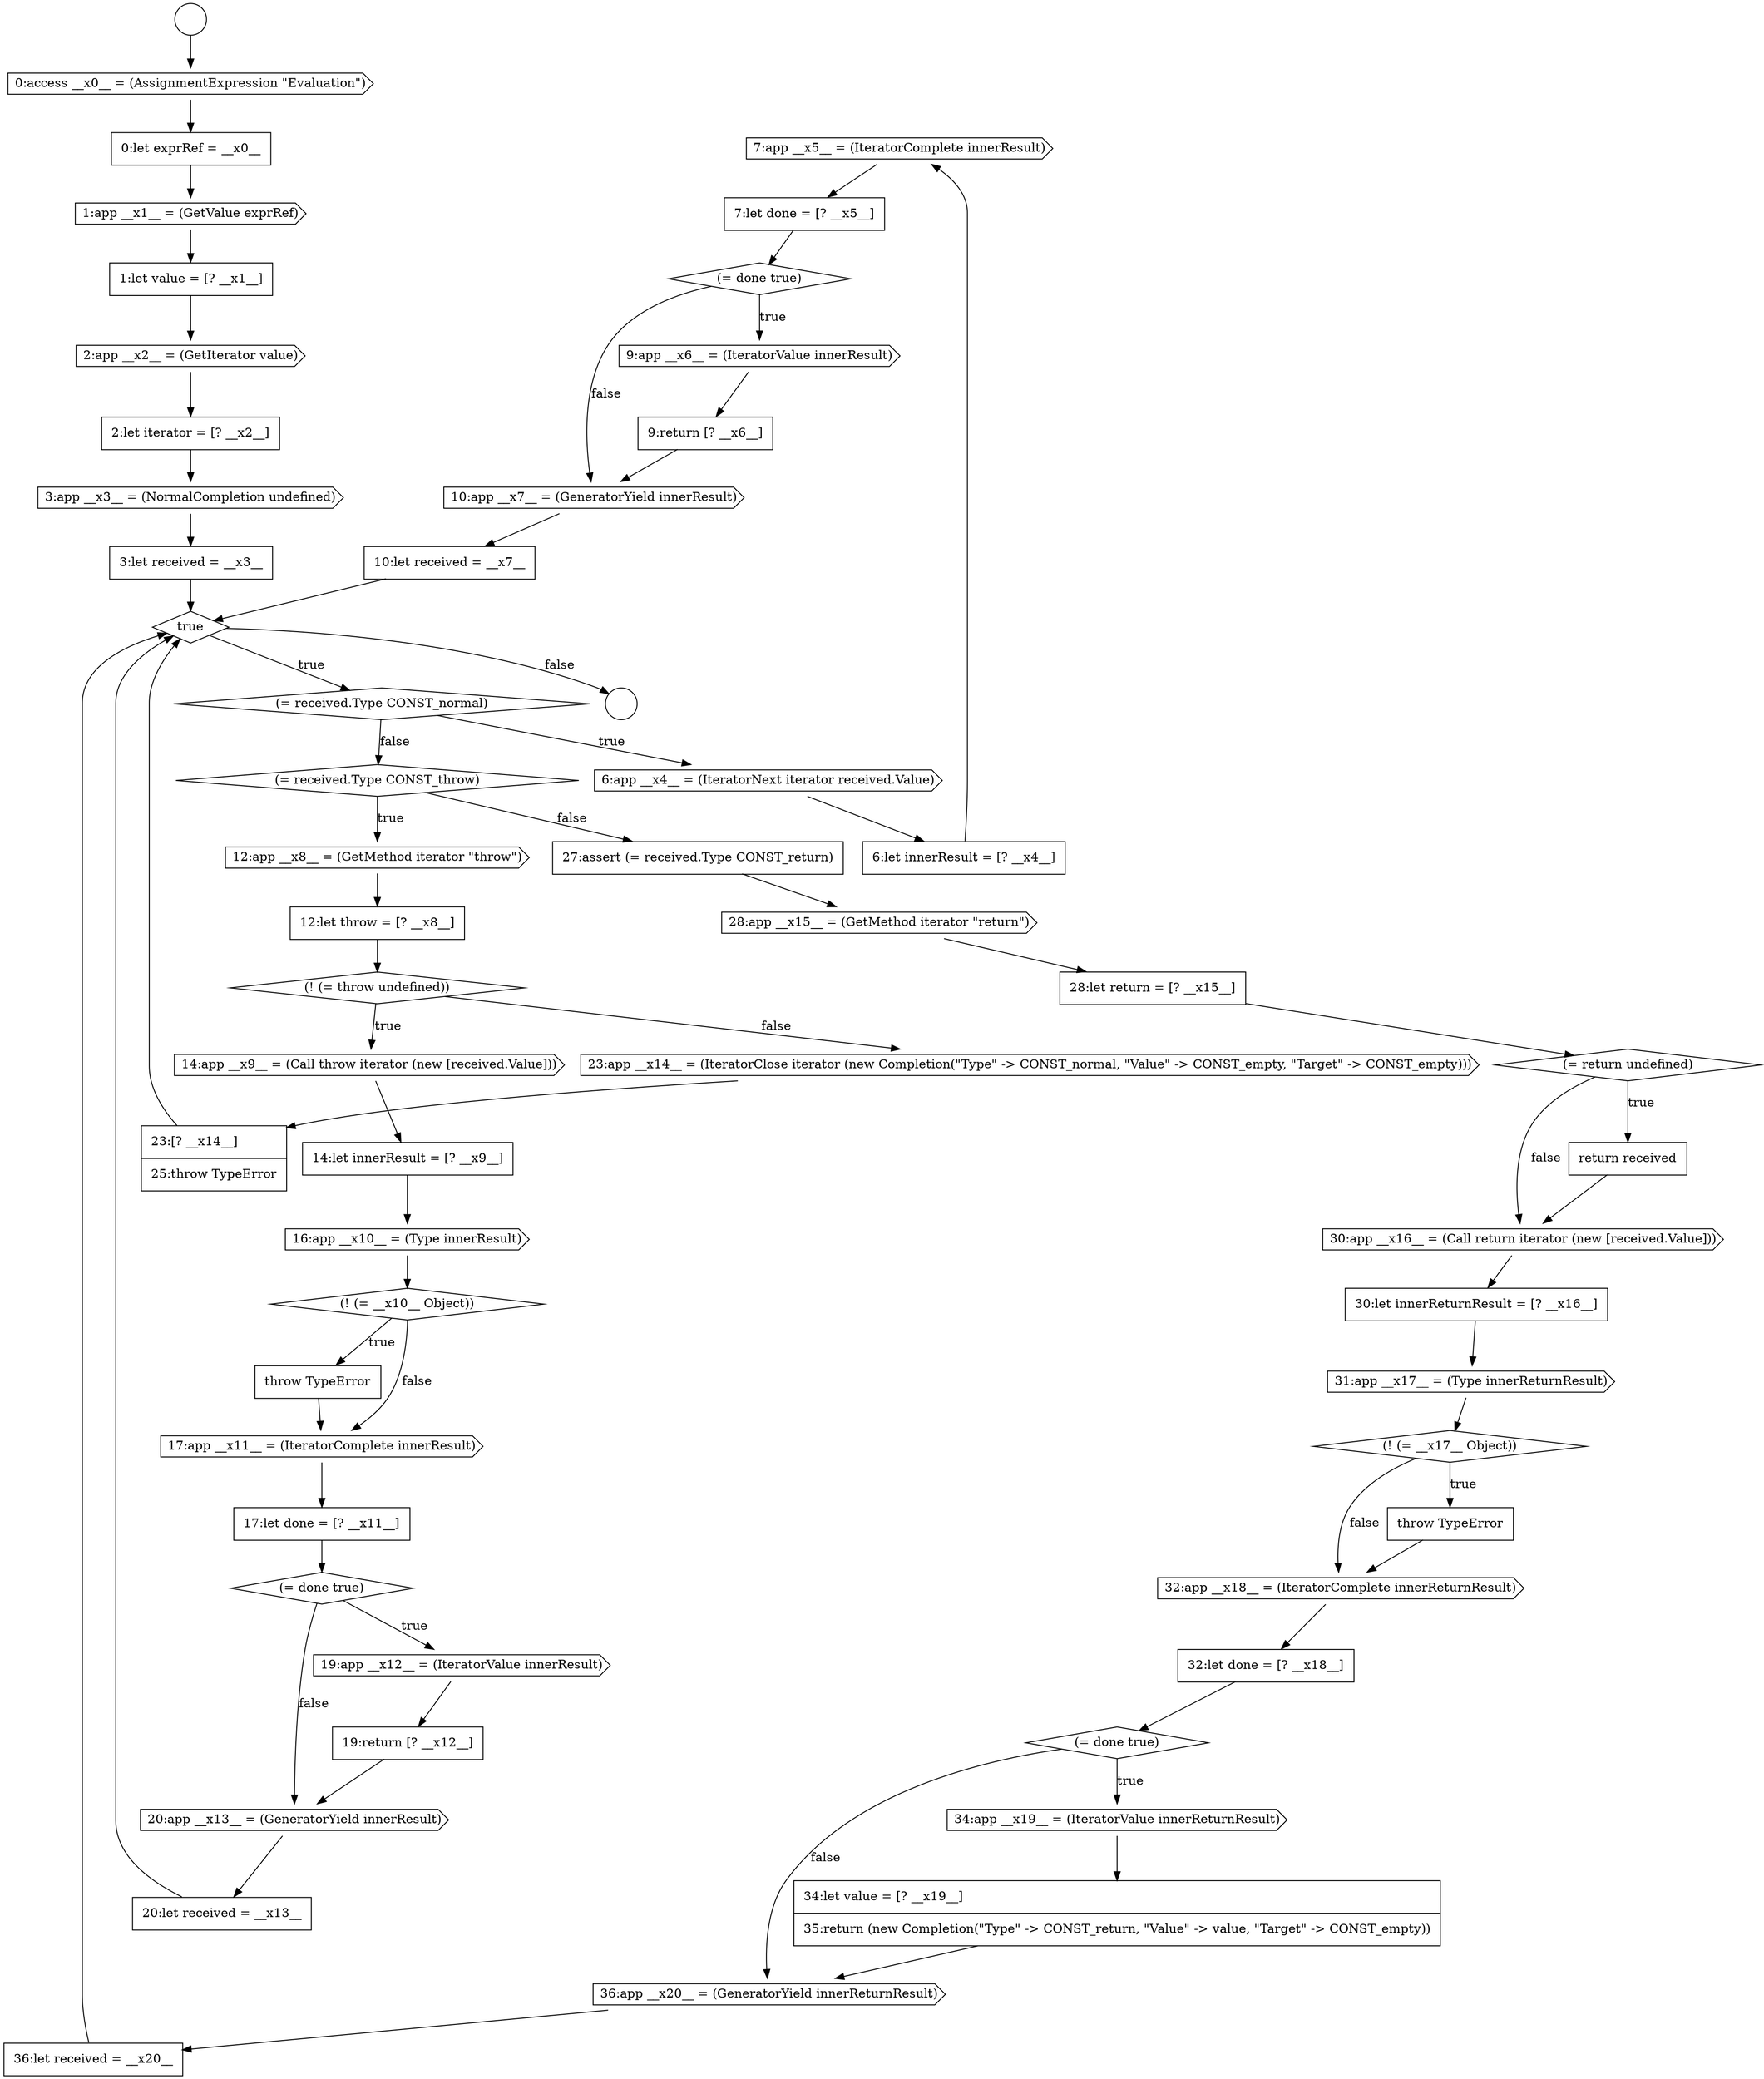 digraph {
  node8271 [shape=cds, label=<<font color="black">7:app __x5__ = (IteratorComplete innerResult)</font>> color="black" fillcolor="white" style=filled]
  node8284 [shape=cds, label=<<font color="black">16:app __x10__ = (Type innerResult)</font>> color="black" fillcolor="white" style=filled]
  node8302 [shape=none, margin=0, label=<<font color="black">
    <table border="0" cellborder="1" cellspacing="0" cellpadding="10">
      <tr><td align="left">30:let innerReturnResult = [? __x16__]</td></tr>
    </table>
  </font>> color="black" fillcolor="white" style=filled]
  node8265 [shape=cds, label=<<font color="black">3:app __x3__ = (NormalCompletion undefined)</font>> color="black" fillcolor="white" style=filled]
  node8259 [shape=cds, label=<<font color="black">0:access __x0__ = (AssignmentExpression &quot;Evaluation&quot;)</font>> color="black" fillcolor="white" style=filled]
  node8281 [shape=diamond, label=<<font color="black">(! (= throw undefined))</font>> color="black" fillcolor="white" style=filled]
  node8299 [shape=diamond, label=<<font color="black">(= return undefined)</font>> color="black" fillcolor="white" style=filled]
  node8292 [shape=cds, label=<<font color="black">20:app __x13__ = (GeneratorYield innerResult)</font>> color="black" fillcolor="white" style=filled]
  node8305 [shape=none, margin=0, label=<<font color="black">
    <table border="0" cellborder="1" cellspacing="0" cellpadding="10">
      <tr><td align="left">throw TypeError</td></tr>
    </table>
  </font>> color="black" fillcolor="white" style=filled]
  node8288 [shape=none, margin=0, label=<<font color="black">
    <table border="0" cellborder="1" cellspacing="0" cellpadding="10">
      <tr><td align="left">17:let done = [? __x11__]</td></tr>
    </table>
  </font>> color="black" fillcolor="white" style=filled]
  node8283 [shape=none, margin=0, label=<<font color="black">
    <table border="0" cellborder="1" cellspacing="0" cellpadding="10">
      <tr><td align="left">14:let innerResult = [? __x9__]</td></tr>
    </table>
  </font>> color="black" fillcolor="white" style=filled]
  node8266 [shape=none, margin=0, label=<<font color="black">
    <table border="0" cellborder="1" cellspacing="0" cellpadding="10">
      <tr><td align="left">3:let received = __x3__</td></tr>
    </table>
  </font>> color="black" fillcolor="white" style=filled]
  node8298 [shape=none, margin=0, label=<<font color="black">
    <table border="0" cellborder="1" cellspacing="0" cellpadding="10">
      <tr><td align="left">28:let return = [? __x15__]</td></tr>
    </table>
  </font>> color="black" fillcolor="white" style=filled]
  node8303 [shape=cds, label=<<font color="black">31:app __x17__ = (Type innerReturnResult)</font>> color="black" fillcolor="white" style=filled]
  node8257 [shape=circle label=" " color="black" fillcolor="white" style=filled]
  node8278 [shape=diamond, label=<<font color="black">(= received.Type CONST_throw)</font>> color="black" fillcolor="white" style=filled]
  node8310 [shape=none, margin=0, label=<<font color="black">
    <table border="0" cellborder="1" cellspacing="0" cellpadding="10">
      <tr><td align="left">34:let value = [? __x19__]</td></tr>
      <tr><td align="left">35:return (new Completion(&quot;Type&quot; -&gt; CONST_return, &quot;Value&quot; -&gt; value, &quot;Target&quot; -&gt; CONST_empty))</td></tr>
    </table>
  </font>> color="black" fillcolor="white" style=filled]
  node8293 [shape=none, margin=0, label=<<font color="black">
    <table border="0" cellborder="1" cellspacing="0" cellpadding="10">
      <tr><td align="left">20:let received = __x13__</td></tr>
    </table>
  </font>> color="black" fillcolor="white" style=filled]
  node8274 [shape=cds, label=<<font color="black">9:app __x6__ = (IteratorValue innerResult)</font>> color="black" fillcolor="white" style=filled]
  node8261 [shape=cds, label=<<font color="black">1:app __x1__ = (GetValue exprRef)</font>> color="black" fillcolor="white" style=filled]
  node8306 [shape=cds, label=<<font color="black">32:app __x18__ = (IteratorComplete innerReturnResult)</font>> color="black" fillcolor="white" style=filled]
  node8289 [shape=diamond, label=<<font color="black">(= done true)</font>> color="black" fillcolor="white" style=filled]
  node8270 [shape=none, margin=0, label=<<font color="black">
    <table border="0" cellborder="1" cellspacing="0" cellpadding="10">
      <tr><td align="left">6:let innerResult = [? __x4__]</td></tr>
    </table>
  </font>> color="black" fillcolor="white" style=filled]
  node8287 [shape=cds, label=<<font color="black">17:app __x11__ = (IteratorComplete innerResult)</font>> color="black" fillcolor="white" style=filled]
  node8297 [shape=cds, label=<<font color="black">28:app __x15__ = (GetMethod iterator &quot;return&quot;)</font>> color="black" fillcolor="white" style=filled]
  node8282 [shape=cds, label=<<font color="black">14:app __x9__ = (Call throw iterator (new [received.Value]))</font>> color="black" fillcolor="white" style=filled]
  node8258 [shape=circle label=" " color="black" fillcolor="white" style=filled]
  node8275 [shape=none, margin=0, label=<<font color="black">
    <table border="0" cellborder="1" cellspacing="0" cellpadding="10">
      <tr><td align="left">9:return [? __x6__]</td></tr>
    </table>
  </font>> color="black" fillcolor="white" style=filled]
  node8294 [shape=cds, label=<<font color="black">23:app __x14__ = (IteratorClose iterator (new Completion(&quot;Type&quot; -&gt; CONST_normal, &quot;Value&quot; -&gt; CONST_empty, &quot;Target&quot; -&gt; CONST_empty)))</font>> color="black" fillcolor="white" style=filled]
  node8307 [shape=none, margin=0, label=<<font color="black">
    <table border="0" cellborder="1" cellspacing="0" cellpadding="10">
      <tr><td align="left">32:let done = [? __x18__]</td></tr>
    </table>
  </font>> color="black" fillcolor="white" style=filled]
  node8279 [shape=cds, label=<<font color="black">12:app __x8__ = (GetMethod iterator &quot;throw&quot;)</font>> color="black" fillcolor="white" style=filled]
  node8262 [shape=none, margin=0, label=<<font color="black">
    <table border="0" cellborder="1" cellspacing="0" cellpadding="10">
      <tr><td align="left">1:let value = [? __x1__]</td></tr>
    </table>
  </font>> color="black" fillcolor="white" style=filled]
  node8290 [shape=cds, label=<<font color="black">19:app __x12__ = (IteratorValue innerResult)</font>> color="black" fillcolor="white" style=filled]
  node8311 [shape=cds, label=<<font color="black">36:app __x20__ = (GeneratorYield innerReturnResult)</font>> color="black" fillcolor="white" style=filled]
  node8286 [shape=none, margin=0, label=<<font color="black">
    <table border="0" cellborder="1" cellspacing="0" cellpadding="10">
      <tr><td align="left">throw TypeError</td></tr>
    </table>
  </font>> color="black" fillcolor="white" style=filled]
  node8300 [shape=none, margin=0, label=<<font color="black">
    <table border="0" cellborder="1" cellspacing="0" cellpadding="10">
      <tr><td align="left">return received</td></tr>
    </table>
  </font>> color="black" fillcolor="white" style=filled]
  node8301 [shape=cds, label=<<font color="black">30:app __x16__ = (Call return iterator (new [received.Value]))</font>> color="black" fillcolor="white" style=filled]
  node8276 [shape=cds, label=<<font color="black">10:app __x7__ = (GeneratorYield innerResult)</font>> color="black" fillcolor="white" style=filled]
  node8269 [shape=cds, label=<<font color="black">6:app __x4__ = (IteratorNext iterator received.Value)</font>> color="black" fillcolor="white" style=filled]
  node8280 [shape=none, margin=0, label=<<font color="black">
    <table border="0" cellborder="1" cellspacing="0" cellpadding="10">
      <tr><td align="left">12:let throw = [? __x8__]</td></tr>
    </table>
  </font>> color="black" fillcolor="white" style=filled]
  node8308 [shape=diamond, label=<<font color="black">(= done true)</font>> color="black" fillcolor="white" style=filled]
  node8291 [shape=none, margin=0, label=<<font color="black">
    <table border="0" cellborder="1" cellspacing="0" cellpadding="10">
      <tr><td align="left">19:return [? __x12__]</td></tr>
    </table>
  </font>> color="black" fillcolor="white" style=filled]
  node8263 [shape=cds, label=<<font color="black">2:app __x2__ = (GetIterator value)</font>> color="black" fillcolor="white" style=filled]
  node8312 [shape=none, margin=0, label=<<font color="black">
    <table border="0" cellborder="1" cellspacing="0" cellpadding="10">
      <tr><td align="left">36:let received = __x20__</td></tr>
    </table>
  </font>> color="black" fillcolor="white" style=filled]
  node8295 [shape=none, margin=0, label=<<font color="black">
    <table border="0" cellborder="1" cellspacing="0" cellpadding="10">
      <tr><td align="left">23:[? __x14__]</td></tr>
      <tr><td align="left">25:throw TypeError</td></tr>
    </table>
  </font>> color="black" fillcolor="white" style=filled]
  node8260 [shape=none, margin=0, label=<<font color="black">
    <table border="0" cellborder="1" cellspacing="0" cellpadding="10">
      <tr><td align="left">0:let exprRef = __x0__</td></tr>
    </table>
  </font>> color="black" fillcolor="white" style=filled]
  node8285 [shape=diamond, label=<<font color="black">(! (= __x10__ Object))</font>> color="black" fillcolor="white" style=filled]
  node8272 [shape=none, margin=0, label=<<font color="black">
    <table border="0" cellborder="1" cellspacing="0" cellpadding="10">
      <tr><td align="left">7:let done = [? __x5__]</td></tr>
    </table>
  </font>> color="black" fillcolor="white" style=filled]
  node8304 [shape=diamond, label=<<font color="black">(! (= __x17__ Object))</font>> color="black" fillcolor="white" style=filled]
  node8267 [shape=diamond, label=<<font color="black">true</font>> color="black" fillcolor="white" style=filled]
  node8296 [shape=none, margin=0, label=<<font color="black">
    <table border="0" cellborder="1" cellspacing="0" cellpadding="10">
      <tr><td align="left">27:assert (= received.Type CONST_return)</td></tr>
    </table>
  </font>> color="black" fillcolor="white" style=filled]
  node8309 [shape=cds, label=<<font color="black">34:app __x19__ = (IteratorValue innerReturnResult)</font>> color="black" fillcolor="white" style=filled]
  node8277 [shape=none, margin=0, label=<<font color="black">
    <table border="0" cellborder="1" cellspacing="0" cellpadding="10">
      <tr><td align="left">10:let received = __x7__</td></tr>
    </table>
  </font>> color="black" fillcolor="white" style=filled]
  node8268 [shape=diamond, label=<<font color="black">(= received.Type CONST_normal)</font>> color="black" fillcolor="white" style=filled]
  node8273 [shape=diamond, label=<<font color="black">(= done true)</font>> color="black" fillcolor="white" style=filled]
  node8264 [shape=none, margin=0, label=<<font color="black">
    <table border="0" cellborder="1" cellspacing="0" cellpadding="10">
      <tr><td align="left">2:let iterator = [? __x2__]</td></tr>
    </table>
  </font>> color="black" fillcolor="white" style=filled]
  node8272 -> node8273 [ color="black"]
  node8295 -> node8267 [ color="black"]
  node8312 -> node8267 [ color="black"]
  node8299 -> node8300 [label=<<font color="black">true</font>> color="black"]
  node8299 -> node8301 [label=<<font color="black">false</font>> color="black"]
  node8296 -> node8297 [ color="black"]
  node8279 -> node8280 [ color="black"]
  node8291 -> node8292 [ color="black"]
  node8290 -> node8291 [ color="black"]
  node8263 -> node8264 [ color="black"]
  node8310 -> node8311 [ color="black"]
  node8273 -> node8274 [label=<<font color="black">true</font>> color="black"]
  node8273 -> node8276 [label=<<font color="black">false</font>> color="black"]
  node8297 -> node8298 [ color="black"]
  node8278 -> node8279 [label=<<font color="black">true</font>> color="black"]
  node8278 -> node8296 [label=<<font color="black">false</font>> color="black"]
  node8301 -> node8302 [ color="black"]
  node8302 -> node8303 [ color="black"]
  node8298 -> node8299 [ color="black"]
  node8294 -> node8295 [ color="black"]
  node8260 -> node8261 [ color="black"]
  node8265 -> node8266 [ color="black"]
  node8267 -> node8268 [label=<<font color="black">true</font>> color="black"]
  node8267 -> node8258 [label=<<font color="black">false</font>> color="black"]
  node8261 -> node8262 [ color="black"]
  node8307 -> node8308 [ color="black"]
  node8266 -> node8267 [ color="black"]
  node8280 -> node8281 [ color="black"]
  node8293 -> node8267 [ color="black"]
  node8286 -> node8287 [ color="black"]
  node8270 -> node8271 [ color="black"]
  node8277 -> node8267 [ color="black"]
  node8308 -> node8309 [label=<<font color="black">true</font>> color="black"]
  node8308 -> node8311 [label=<<font color="black">false</font>> color="black"]
  node8289 -> node8290 [label=<<font color="black">true</font>> color="black"]
  node8289 -> node8292 [label=<<font color="black">false</font>> color="black"]
  node8300 -> node8301 [ color="black"]
  node8303 -> node8304 [ color="black"]
  node8268 -> node8269 [label=<<font color="black">true</font>> color="black"]
  node8268 -> node8278 [label=<<font color="black">false</font>> color="black"]
  node8288 -> node8289 [ color="black"]
  node8275 -> node8276 [ color="black"]
  node8309 -> node8310 [ color="black"]
  node8292 -> node8293 [ color="black"]
  node8311 -> node8312 [ color="black"]
  node8264 -> node8265 [ color="black"]
  node8285 -> node8286 [label=<<font color="black">true</font>> color="black"]
  node8285 -> node8287 [label=<<font color="black">false</font>> color="black"]
  node8305 -> node8306 [ color="black"]
  node8262 -> node8263 [ color="black"]
  node8306 -> node8307 [ color="black"]
  node8271 -> node8272 [ color="black"]
  node8274 -> node8275 [ color="black"]
  node8283 -> node8284 [ color="black"]
  node8276 -> node8277 [ color="black"]
  node8282 -> node8283 [ color="black"]
  node8304 -> node8305 [label=<<font color="black">true</font>> color="black"]
  node8304 -> node8306 [label=<<font color="black">false</font>> color="black"]
  node8269 -> node8270 [ color="black"]
  node8257 -> node8259 [ color="black"]
  node8259 -> node8260 [ color="black"]
  node8281 -> node8282 [label=<<font color="black">true</font>> color="black"]
  node8281 -> node8294 [label=<<font color="black">false</font>> color="black"]
  node8287 -> node8288 [ color="black"]
  node8284 -> node8285 [ color="black"]
}

